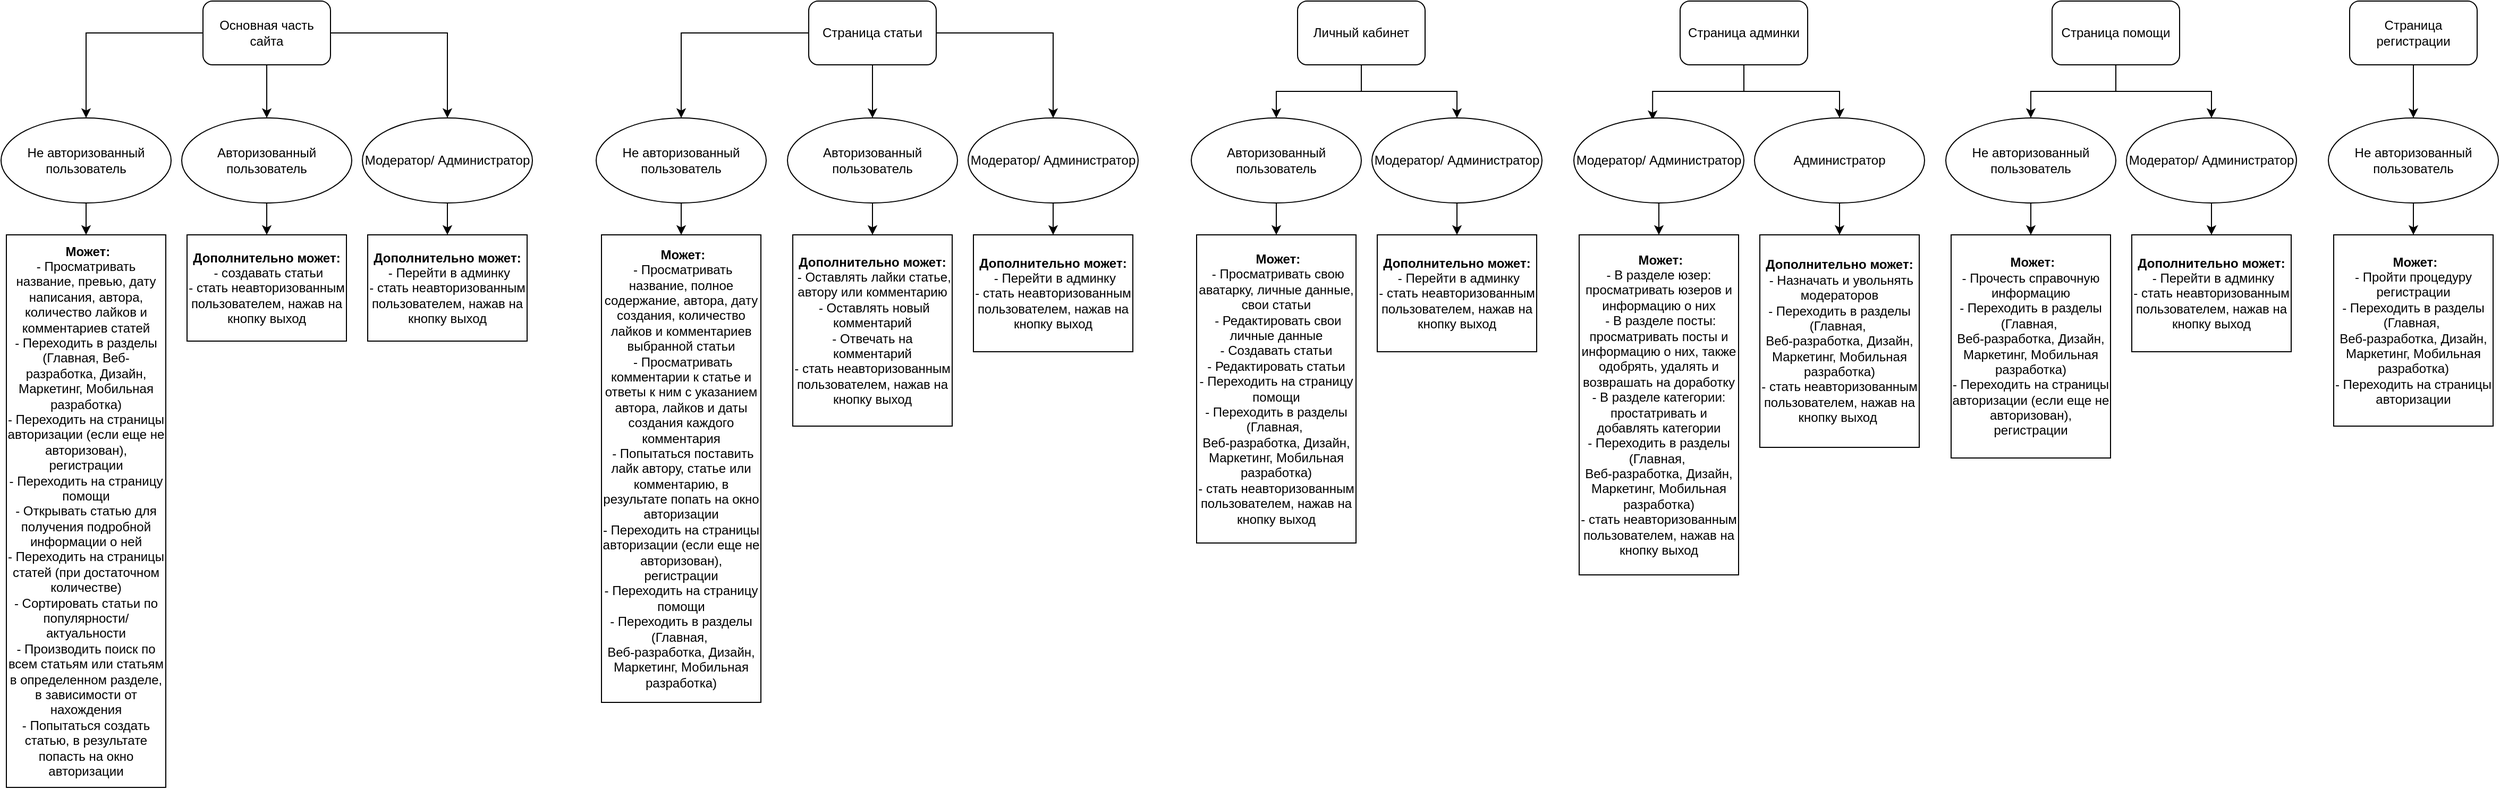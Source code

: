 <mxfile version="14.3.1" type="github">
  <diagram id="LhFNjCYBHNHHC1sIQ_Ic" name="Page-1">
    <mxGraphModel dx="2062" dy="1154" grid="1" gridSize="10" guides="1" tooltips="1" connect="1" arrows="1" fold="1" page="1" pageScale="1" pageWidth="1654" pageHeight="1169" math="0" shadow="0">
      <root>
        <mxCell id="0" />
        <mxCell id="1" parent="0" />
        <mxCell id="y23oUhqLGTGxBFof_gOB-41" style="edgeStyle=orthogonalEdgeStyle;rounded=0;orthogonalLoop=1;jettySize=auto;html=1;" edge="1" parent="1" source="y23oUhqLGTGxBFof_gOB-1" target="y23oUhqLGTGxBFof_gOB-9">
          <mxGeometry relative="1" as="geometry" />
        </mxCell>
        <mxCell id="y23oUhqLGTGxBFof_gOB-42" style="edgeStyle=orthogonalEdgeStyle;rounded=0;orthogonalLoop=1;jettySize=auto;html=1;entryX=0.5;entryY=0;entryDx=0;entryDy=0;" edge="1" parent="1" source="y23oUhqLGTGxBFof_gOB-1" target="y23oUhqLGTGxBFof_gOB-16">
          <mxGeometry relative="1" as="geometry" />
        </mxCell>
        <mxCell id="y23oUhqLGTGxBFof_gOB-43" style="edgeStyle=orthogonalEdgeStyle;rounded=0;orthogonalLoop=1;jettySize=auto;html=1;" edge="1" parent="1" source="y23oUhqLGTGxBFof_gOB-1" target="y23oUhqLGTGxBFof_gOB-23">
          <mxGeometry relative="1" as="geometry" />
        </mxCell>
        <mxCell id="y23oUhqLGTGxBFof_gOB-1" value="Основная часть сайта" style="rounded=1;whiteSpace=wrap;html=1;" vertex="1" parent="1">
          <mxGeometry x="200" y="160" width="120" height="60" as="geometry" />
        </mxCell>
        <mxCell id="y23oUhqLGTGxBFof_gOB-54" style="edgeStyle=orthogonalEdgeStyle;rounded=0;orthogonalLoop=1;jettySize=auto;html=1;entryX=0.5;entryY=0;entryDx=0;entryDy=0;" edge="1" parent="1" source="y23oUhqLGTGxBFof_gOB-2" target="y23oUhqLGTGxBFof_gOB-27">
          <mxGeometry relative="1" as="geometry" />
        </mxCell>
        <mxCell id="y23oUhqLGTGxBFof_gOB-55" style="edgeStyle=orthogonalEdgeStyle;rounded=0;orthogonalLoop=1;jettySize=auto;html=1;" edge="1" parent="1" source="y23oUhqLGTGxBFof_gOB-2" target="y23oUhqLGTGxBFof_gOB-29">
          <mxGeometry relative="1" as="geometry" />
        </mxCell>
        <mxCell id="y23oUhqLGTGxBFof_gOB-2" value="Личный кабинет" style="rounded=1;whiteSpace=wrap;html=1;" vertex="1" parent="1">
          <mxGeometry x="1230" y="160" width="120" height="60" as="geometry" />
        </mxCell>
        <mxCell id="y23oUhqLGTGxBFof_gOB-58" style="edgeStyle=orthogonalEdgeStyle;rounded=0;orthogonalLoop=1;jettySize=auto;html=1;entryX=0.463;entryY=0.025;entryDx=0;entryDy=0;entryPerimeter=0;" edge="1" parent="1" source="y23oUhqLGTGxBFof_gOB-3" target="y23oUhqLGTGxBFof_gOB-31">
          <mxGeometry relative="1" as="geometry" />
        </mxCell>
        <mxCell id="y23oUhqLGTGxBFof_gOB-59" style="edgeStyle=orthogonalEdgeStyle;rounded=0;orthogonalLoop=1;jettySize=auto;html=1;" edge="1" parent="1" source="y23oUhqLGTGxBFof_gOB-3" target="y23oUhqLGTGxBFof_gOB-33">
          <mxGeometry relative="1" as="geometry" />
        </mxCell>
        <mxCell id="y23oUhqLGTGxBFof_gOB-3" value="Страница админки" style="rounded=1;whiteSpace=wrap;html=1;" vertex="1" parent="1">
          <mxGeometry x="1590" y="160" width="120" height="60" as="geometry" />
        </mxCell>
        <mxCell id="y23oUhqLGTGxBFof_gOB-62" style="edgeStyle=orthogonalEdgeStyle;rounded=0;orthogonalLoop=1;jettySize=auto;html=1;entryX=0.5;entryY=0;entryDx=0;entryDy=0;" edge="1" parent="1" source="y23oUhqLGTGxBFof_gOB-4" target="y23oUhqLGTGxBFof_gOB-35">
          <mxGeometry relative="1" as="geometry" />
        </mxCell>
        <mxCell id="y23oUhqLGTGxBFof_gOB-63" style="edgeStyle=orthogonalEdgeStyle;rounded=0;orthogonalLoop=1;jettySize=auto;html=1;" edge="1" parent="1" source="y23oUhqLGTGxBFof_gOB-4" target="y23oUhqLGTGxBFof_gOB-37">
          <mxGeometry relative="1" as="geometry" />
        </mxCell>
        <mxCell id="y23oUhqLGTGxBFof_gOB-4" value="Страница помощи" style="rounded=1;whiteSpace=wrap;html=1;" vertex="1" parent="1">
          <mxGeometry x="1940" y="160" width="120" height="60" as="geometry" />
        </mxCell>
        <mxCell id="y23oUhqLGTGxBFof_gOB-44" style="edgeStyle=orthogonalEdgeStyle;rounded=0;orthogonalLoop=1;jettySize=auto;html=1;entryX=0.5;entryY=0;entryDx=0;entryDy=0;" edge="1" parent="1" source="y23oUhqLGTGxBFof_gOB-9" target="y23oUhqLGTGxBFof_gOB-13">
          <mxGeometry relative="1" as="geometry" />
        </mxCell>
        <mxCell id="y23oUhqLGTGxBFof_gOB-9" value="Не авторизованный пользователь" style="ellipse;whiteSpace=wrap;html=1;" vertex="1" parent="1">
          <mxGeometry x="10" y="270" width="160" height="80" as="geometry" />
        </mxCell>
        <mxCell id="y23oUhqLGTGxBFof_gOB-13" value="&amp;nbsp;&lt;b&gt;Может:&lt;/b&gt;&lt;br&gt;- Просматривать название, превью, дату написания, автора, количество лайков и комментариев статей&lt;br&gt;- Переходить в разделы (Главная, Веб-разработка, Дизайн, Маркетинг, Мобильная разработка)&lt;br&gt;- Переходить на страницы авторизации (если еще не авторизован), регистрации&lt;br&gt;- Переходить на страницу помощи&lt;br&gt;- Открывать статью для получения подробной информации о ней&lt;br&gt;- Переходить на страницы статей (при достаточном количестве)&lt;br&gt;- Сортировать статьи по популярности/актуальности&lt;br&gt;- Производить поиск по всем статьям или статьям в определенном разделе, в зависимости от нахождения&lt;br&gt;- Попытаться создать статью, в результате попасть на окно авторизации" style="rounded=0;whiteSpace=wrap;html=1;" vertex="1" parent="1">
          <mxGeometry x="15" y="380" width="150" height="520" as="geometry" />
        </mxCell>
        <mxCell id="y23oUhqLGTGxBFof_gOB-47" style="edgeStyle=orthogonalEdgeStyle;rounded=0;orthogonalLoop=1;jettySize=auto;html=1;entryX=0.5;entryY=0;entryDx=0;entryDy=0;" edge="1" parent="1" source="y23oUhqLGTGxBFof_gOB-14" target="y23oUhqLGTGxBFof_gOB-19">
          <mxGeometry relative="1" as="geometry" />
        </mxCell>
        <mxCell id="y23oUhqLGTGxBFof_gOB-49" style="edgeStyle=orthogonalEdgeStyle;rounded=0;orthogonalLoop=1;jettySize=auto;html=1;entryX=0.5;entryY=0;entryDx=0;entryDy=0;" edge="1" parent="1" source="y23oUhqLGTGxBFof_gOB-14" target="y23oUhqLGTGxBFof_gOB-22">
          <mxGeometry relative="1" as="geometry" />
        </mxCell>
        <mxCell id="y23oUhqLGTGxBFof_gOB-50" style="edgeStyle=orthogonalEdgeStyle;rounded=0;orthogonalLoop=1;jettySize=auto;html=1;entryX=0.5;entryY=0;entryDx=0;entryDy=0;" edge="1" parent="1" source="y23oUhqLGTGxBFof_gOB-14" target="y23oUhqLGTGxBFof_gOB-25">
          <mxGeometry relative="1" as="geometry" />
        </mxCell>
        <mxCell id="y23oUhqLGTGxBFof_gOB-14" value="Страница статьи" style="rounded=1;whiteSpace=wrap;html=1;" vertex="1" parent="1">
          <mxGeometry x="770" y="160" width="120" height="60" as="geometry" />
        </mxCell>
        <mxCell id="y23oUhqLGTGxBFof_gOB-66" style="edgeStyle=orthogonalEdgeStyle;rounded=0;orthogonalLoop=1;jettySize=auto;html=1;entryX=0.5;entryY=0;entryDx=0;entryDy=0;" edge="1" parent="1" source="y23oUhqLGTGxBFof_gOB-15" target="y23oUhqLGTGxBFof_gOB-39">
          <mxGeometry relative="1" as="geometry" />
        </mxCell>
        <mxCell id="y23oUhqLGTGxBFof_gOB-15" value="Страница регистрации" style="rounded=1;whiteSpace=wrap;html=1;" vertex="1" parent="1">
          <mxGeometry x="2220" y="160" width="120" height="60" as="geometry" />
        </mxCell>
        <mxCell id="y23oUhqLGTGxBFof_gOB-45" style="edgeStyle=orthogonalEdgeStyle;rounded=0;orthogonalLoop=1;jettySize=auto;html=1;entryX=0.5;entryY=0;entryDx=0;entryDy=0;" edge="1" parent="1" source="y23oUhqLGTGxBFof_gOB-16" target="y23oUhqLGTGxBFof_gOB-18">
          <mxGeometry relative="1" as="geometry" />
        </mxCell>
        <mxCell id="y23oUhqLGTGxBFof_gOB-16" value="Авторизованный пользователь" style="ellipse;whiteSpace=wrap;html=1;" vertex="1" parent="1">
          <mxGeometry x="180" y="270" width="160" height="80" as="geometry" />
        </mxCell>
        <mxCell id="y23oUhqLGTGxBFof_gOB-18" value="&lt;b&gt;Дополнительно может:&lt;/b&gt;&lt;br&gt;&amp;nbsp;- создавать статьи&lt;br&gt;- стать неавторизованным пользователем, нажав на кнопку выход" style="rounded=0;whiteSpace=wrap;html=1;" vertex="1" parent="1">
          <mxGeometry x="185" y="380" width="150" height="100" as="geometry" />
        </mxCell>
        <mxCell id="y23oUhqLGTGxBFof_gOB-51" style="edgeStyle=orthogonalEdgeStyle;rounded=0;orthogonalLoop=1;jettySize=auto;html=1;entryX=0.5;entryY=0;entryDx=0;entryDy=0;" edge="1" parent="1" source="y23oUhqLGTGxBFof_gOB-19" target="y23oUhqLGTGxBFof_gOB-20">
          <mxGeometry relative="1" as="geometry" />
        </mxCell>
        <mxCell id="y23oUhqLGTGxBFof_gOB-19" value="Не авторизованный пользователь" style="ellipse;whiteSpace=wrap;html=1;" vertex="1" parent="1">
          <mxGeometry x="570" y="270" width="160" height="80" as="geometry" />
        </mxCell>
        <mxCell id="y23oUhqLGTGxBFof_gOB-20" value="&amp;nbsp;&lt;b&gt;Может:&lt;br&gt;&lt;/b&gt;&amp;nbsp;- Просматривать название, полное содержание, автора, дату создания, количество лайков и комментариев выбранной статьи&lt;br&gt;&amp;nbsp;- Просматривать комментарии к статье и ответы к ним с указанием автора, лайков и даты создания каждого комментария&lt;br&gt;&amp;nbsp;- Попытаться поставить лайк автору, статье или комментарию, в результате попать на окно авторизации&lt;br&gt;- Переходить на страницы авторизации (если еще не авторизован), регистрации&lt;br&gt;- Переходить на страницу помощи&lt;br&gt;- Переходить в разделы (Главная,&amp;nbsp;&lt;br&gt;Веб-разработка, Дизайн, Маркетинг, Мобильная разработка)" style="rounded=0;whiteSpace=wrap;html=1;" vertex="1" parent="1">
          <mxGeometry x="575" y="380" width="150" height="440" as="geometry" />
        </mxCell>
        <mxCell id="y23oUhqLGTGxBFof_gOB-21" value="&lt;b&gt;Дополнительно может:&lt;/b&gt;&lt;br&gt;&amp;nbsp;- Оставлять лайки статье, автору или комментарию&lt;br&gt;&amp;nbsp;- Оставлять новый комментарий&lt;br&gt;- Отвечать на комментарий&lt;br&gt;- стать неавторизованным пользователем, нажав на кнопку выход" style="rounded=0;whiteSpace=wrap;html=1;" vertex="1" parent="1">
          <mxGeometry x="755" y="380" width="150" height="180" as="geometry" />
        </mxCell>
        <mxCell id="y23oUhqLGTGxBFof_gOB-52" style="edgeStyle=orthogonalEdgeStyle;rounded=0;orthogonalLoop=1;jettySize=auto;html=1;entryX=0.5;entryY=0;entryDx=0;entryDy=0;" edge="1" parent="1" source="y23oUhqLGTGxBFof_gOB-22" target="y23oUhqLGTGxBFof_gOB-21">
          <mxGeometry relative="1" as="geometry" />
        </mxCell>
        <mxCell id="y23oUhqLGTGxBFof_gOB-22" value="Авторизованный пользователь" style="ellipse;whiteSpace=wrap;html=1;" vertex="1" parent="1">
          <mxGeometry x="750" y="270" width="160" height="80" as="geometry" />
        </mxCell>
        <mxCell id="y23oUhqLGTGxBFof_gOB-46" style="edgeStyle=orthogonalEdgeStyle;rounded=0;orthogonalLoop=1;jettySize=auto;html=1;entryX=0.5;entryY=0;entryDx=0;entryDy=0;" edge="1" parent="1" source="y23oUhqLGTGxBFof_gOB-23" target="y23oUhqLGTGxBFof_gOB-24">
          <mxGeometry relative="1" as="geometry" />
        </mxCell>
        <mxCell id="y23oUhqLGTGxBFof_gOB-23" value="Модератор/ Администратор" style="ellipse;whiteSpace=wrap;html=1;" vertex="1" parent="1">
          <mxGeometry x="350" y="270" width="160" height="80" as="geometry" />
        </mxCell>
        <mxCell id="y23oUhqLGTGxBFof_gOB-24" value="&lt;b&gt;Дополнительно может:&lt;/b&gt;&lt;br&gt;&amp;nbsp;- Перейти в админку&lt;br&gt;- стать неавторизованным пользователем, нажав на кнопку выход" style="rounded=0;whiteSpace=wrap;html=1;" vertex="1" parent="1">
          <mxGeometry x="355" y="380" width="150" height="100" as="geometry" />
        </mxCell>
        <mxCell id="y23oUhqLGTGxBFof_gOB-53" style="edgeStyle=orthogonalEdgeStyle;rounded=0;orthogonalLoop=1;jettySize=auto;html=1;entryX=0.5;entryY=0;entryDx=0;entryDy=0;" edge="1" parent="1" source="y23oUhqLGTGxBFof_gOB-25" target="y23oUhqLGTGxBFof_gOB-26">
          <mxGeometry relative="1" as="geometry" />
        </mxCell>
        <mxCell id="y23oUhqLGTGxBFof_gOB-25" value="Модератор/ Администратор" style="ellipse;whiteSpace=wrap;html=1;" vertex="1" parent="1">
          <mxGeometry x="920" y="270" width="160" height="80" as="geometry" />
        </mxCell>
        <mxCell id="y23oUhqLGTGxBFof_gOB-26" value="&lt;b&gt;Дополнительно может:&lt;/b&gt;&lt;br&gt;&amp;nbsp;- Перейти в админку&lt;br&gt;- стать неавторизованным пользователем, нажав на кнопку выход" style="rounded=0;whiteSpace=wrap;html=1;" vertex="1" parent="1">
          <mxGeometry x="925" y="380" width="150" height="110" as="geometry" />
        </mxCell>
        <mxCell id="y23oUhqLGTGxBFof_gOB-56" style="edgeStyle=orthogonalEdgeStyle;rounded=0;orthogonalLoop=1;jettySize=auto;html=1;entryX=0.5;entryY=0;entryDx=0;entryDy=0;" edge="1" parent="1" source="y23oUhqLGTGxBFof_gOB-27" target="y23oUhqLGTGxBFof_gOB-28">
          <mxGeometry relative="1" as="geometry" />
        </mxCell>
        <mxCell id="y23oUhqLGTGxBFof_gOB-27" value="Авторизованный пользователь" style="ellipse;whiteSpace=wrap;html=1;" vertex="1" parent="1">
          <mxGeometry x="1130" y="270" width="160" height="80" as="geometry" />
        </mxCell>
        <mxCell id="y23oUhqLGTGxBFof_gOB-28" value="&amp;nbsp;&lt;b&gt;Может:&lt;br&gt;&lt;/b&gt;&amp;nbsp;- Просматривать свою аватарку, личные данные, свои статьи&lt;br&gt;&amp;nbsp;- Редактировать свои личные данные&lt;br&gt;- Создавать статьи&lt;br&gt;- Редактировать статьи&lt;br&gt;- Переходить на страницу помощи&lt;br&gt;- Переходить в разделы (Главная,&amp;nbsp;&lt;br&gt;Веб-разработка, Дизайн, Маркетинг, Мобильная разработка)&lt;br&gt;- стать неавторизованным пользователем, нажав на кнопку выход" style="rounded=0;whiteSpace=wrap;html=1;" vertex="1" parent="1">
          <mxGeometry x="1135" y="380" width="150" height="290" as="geometry" />
        </mxCell>
        <mxCell id="y23oUhqLGTGxBFof_gOB-57" style="edgeStyle=orthogonalEdgeStyle;rounded=0;orthogonalLoop=1;jettySize=auto;html=1;entryX=0.5;entryY=0;entryDx=0;entryDy=0;" edge="1" parent="1" source="y23oUhqLGTGxBFof_gOB-29" target="y23oUhqLGTGxBFof_gOB-30">
          <mxGeometry relative="1" as="geometry" />
        </mxCell>
        <mxCell id="y23oUhqLGTGxBFof_gOB-29" value="Модератор/ Администратор" style="ellipse;whiteSpace=wrap;html=1;" vertex="1" parent="1">
          <mxGeometry x="1300" y="270" width="160" height="80" as="geometry" />
        </mxCell>
        <mxCell id="y23oUhqLGTGxBFof_gOB-30" value="&lt;b&gt;Дополнительно может:&lt;/b&gt;&lt;br&gt;&amp;nbsp;- Перейти в админку&lt;br&gt;- стать неавторизованным пользователем, нажав на кнопку выход" style="rounded=0;whiteSpace=wrap;html=1;" vertex="1" parent="1">
          <mxGeometry x="1305" y="380" width="150" height="110" as="geometry" />
        </mxCell>
        <mxCell id="y23oUhqLGTGxBFof_gOB-60" style="edgeStyle=orthogonalEdgeStyle;rounded=0;orthogonalLoop=1;jettySize=auto;html=1;entryX=0.5;entryY=0;entryDx=0;entryDy=0;" edge="1" parent="1" source="y23oUhqLGTGxBFof_gOB-31" target="y23oUhqLGTGxBFof_gOB-32">
          <mxGeometry relative="1" as="geometry" />
        </mxCell>
        <mxCell id="y23oUhqLGTGxBFof_gOB-31" value="Модератор/ Администратор" style="ellipse;whiteSpace=wrap;html=1;" vertex="1" parent="1">
          <mxGeometry x="1490" y="270" width="160" height="80" as="geometry" />
        </mxCell>
        <mxCell id="y23oUhqLGTGxBFof_gOB-32" value="&amp;nbsp;&lt;b&gt;Может:&lt;/b&gt;&lt;br&gt;- В разделе юзер: просматривать юзеров и информацию о них&lt;br&gt;&amp;nbsp;- В разделе посты: просматривать посты и информацию о них, также одобрять, удалять и возврашать на доработку&lt;br&gt;- В разделе категории: простатривать и добавлять категории&lt;br&gt;- Переходить в разделы (Главная,&amp;nbsp;&lt;br&gt;Веб-разработка, Дизайн, Маркетинг, Мобильная разработка)&lt;br&gt;- стать неавторизованным пользователем, нажав на кнопку выход" style="rounded=0;whiteSpace=wrap;html=1;" vertex="1" parent="1">
          <mxGeometry x="1495" y="380" width="150" height="320" as="geometry" />
        </mxCell>
        <mxCell id="y23oUhqLGTGxBFof_gOB-61" style="edgeStyle=orthogonalEdgeStyle;rounded=0;orthogonalLoop=1;jettySize=auto;html=1;entryX=0.5;entryY=0;entryDx=0;entryDy=0;" edge="1" parent="1" source="y23oUhqLGTGxBFof_gOB-33" target="y23oUhqLGTGxBFof_gOB-34">
          <mxGeometry relative="1" as="geometry" />
        </mxCell>
        <mxCell id="y23oUhqLGTGxBFof_gOB-33" value="Администратор" style="ellipse;whiteSpace=wrap;html=1;" vertex="1" parent="1">
          <mxGeometry x="1660" y="270" width="160" height="80" as="geometry" />
        </mxCell>
        <mxCell id="y23oUhqLGTGxBFof_gOB-34" value="&lt;b&gt;Дополнительно может:&lt;/b&gt;&lt;br&gt;&amp;nbsp;- Назначать и увольнять модераторов&lt;br&gt;- Переходить в разделы (Главная,&amp;nbsp;&lt;br&gt;Веб-разработка, Дизайн, Маркетинг, Мобильная разработка)&lt;br&gt;- стать неавторизованным пользователем, нажав на кнопку выход&amp;nbsp;" style="rounded=0;whiteSpace=wrap;html=1;" vertex="1" parent="1">
          <mxGeometry x="1665" y="380" width="150" height="200" as="geometry" />
        </mxCell>
        <mxCell id="y23oUhqLGTGxBFof_gOB-64" style="edgeStyle=orthogonalEdgeStyle;rounded=0;orthogonalLoop=1;jettySize=auto;html=1;entryX=0.5;entryY=0;entryDx=0;entryDy=0;" edge="1" parent="1" source="y23oUhqLGTGxBFof_gOB-35" target="y23oUhqLGTGxBFof_gOB-36">
          <mxGeometry relative="1" as="geometry" />
        </mxCell>
        <mxCell id="y23oUhqLGTGxBFof_gOB-35" value="Не авторизованный пользователь" style="ellipse;whiteSpace=wrap;html=1;" vertex="1" parent="1">
          <mxGeometry x="1840" y="270" width="160" height="80" as="geometry" />
        </mxCell>
        <mxCell id="y23oUhqLGTGxBFof_gOB-36" value="&amp;nbsp;&lt;b&gt;Может:&lt;br&gt;&lt;/b&gt;- Прочесть справочную информацию&lt;br&gt;- Переходить в разделы (Главная,&amp;nbsp;&lt;br&gt;Веб-разработка, Дизайн, Маркетинг, Мобильная разработка)&lt;br&gt;- Переходить на страницы авторизации (если еще не авторизован), регистрации" style="rounded=0;whiteSpace=wrap;html=1;" vertex="1" parent="1">
          <mxGeometry x="1845" y="380" width="150" height="210" as="geometry" />
        </mxCell>
        <mxCell id="y23oUhqLGTGxBFof_gOB-65" style="edgeStyle=orthogonalEdgeStyle;rounded=0;orthogonalLoop=1;jettySize=auto;html=1;entryX=0.5;entryY=0;entryDx=0;entryDy=0;" edge="1" parent="1" source="y23oUhqLGTGxBFof_gOB-37" target="y23oUhqLGTGxBFof_gOB-38">
          <mxGeometry relative="1" as="geometry" />
        </mxCell>
        <mxCell id="y23oUhqLGTGxBFof_gOB-37" value="Модератор/ Администратор" style="ellipse;whiteSpace=wrap;html=1;" vertex="1" parent="1">
          <mxGeometry x="2010" y="270" width="160" height="80" as="geometry" />
        </mxCell>
        <mxCell id="y23oUhqLGTGxBFof_gOB-38" value="&lt;b&gt;Дополнительно может:&lt;/b&gt;&lt;br&gt;&amp;nbsp;- Перейти в админку&lt;br&gt;- стать неавторизованным пользователем, нажав на кнопку выход" style="rounded=0;whiteSpace=wrap;html=1;" vertex="1" parent="1">
          <mxGeometry x="2015" y="380" width="150" height="110" as="geometry" />
        </mxCell>
        <mxCell id="y23oUhqLGTGxBFof_gOB-67" style="edgeStyle=orthogonalEdgeStyle;rounded=0;orthogonalLoop=1;jettySize=auto;html=1;entryX=0.5;entryY=0;entryDx=0;entryDy=0;" edge="1" parent="1" source="y23oUhqLGTGxBFof_gOB-39" target="y23oUhqLGTGxBFof_gOB-40">
          <mxGeometry relative="1" as="geometry" />
        </mxCell>
        <mxCell id="y23oUhqLGTGxBFof_gOB-39" value="Не авторизованный пользователь" style="ellipse;whiteSpace=wrap;html=1;" vertex="1" parent="1">
          <mxGeometry x="2200" y="270" width="160" height="80" as="geometry" />
        </mxCell>
        <mxCell id="y23oUhqLGTGxBFof_gOB-40" value="&amp;nbsp;&lt;b&gt;Может:&lt;br&gt;&lt;/b&gt;- Пройти процедуру регистрации&lt;br&gt;- Переходить в разделы (Главная,&amp;nbsp;&lt;br&gt;Веб-разработка, Дизайн, Маркетинг, Мобильная разработка)&lt;br&gt;- Переходить на страницы авторизации" style="rounded=0;whiteSpace=wrap;html=1;" vertex="1" parent="1">
          <mxGeometry x="2205" y="380" width="150" height="180" as="geometry" />
        </mxCell>
      </root>
    </mxGraphModel>
  </diagram>
</mxfile>
